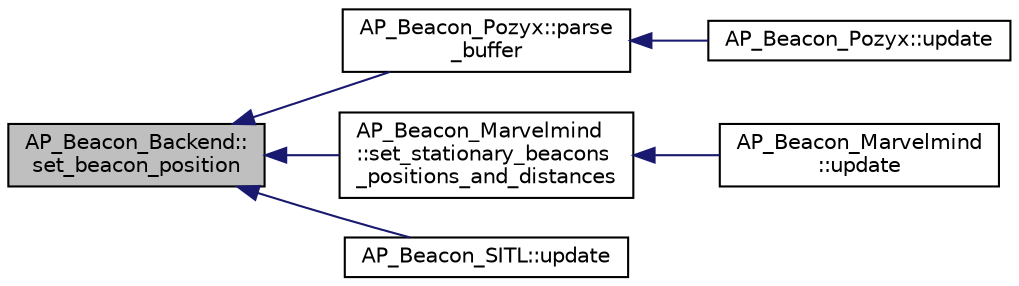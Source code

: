 digraph "AP_Beacon_Backend::set_beacon_position"
{
 // INTERACTIVE_SVG=YES
  edge [fontname="Helvetica",fontsize="10",labelfontname="Helvetica",labelfontsize="10"];
  node [fontname="Helvetica",fontsize="10",shape=record];
  rankdir="LR";
  Node1 [label="AP_Beacon_Backend::\lset_beacon_position",height=0.2,width=0.4,color="black", fillcolor="grey75", style="filled", fontcolor="black"];
  Node1 -> Node2 [dir="back",color="midnightblue",fontsize="10",style="solid",fontname="Helvetica"];
  Node2 [label="AP_Beacon_Pozyx::parse\l_buffer",height=0.2,width=0.4,color="black", fillcolor="white", style="filled",URL="$classAP__Beacon__Pozyx.html#aaca9b9889a48ea1b5ec1b2fef27edc36"];
  Node2 -> Node3 [dir="back",color="midnightblue",fontsize="10",style="solid",fontname="Helvetica"];
  Node3 [label="AP_Beacon_Pozyx::update",height=0.2,width=0.4,color="black", fillcolor="white", style="filled",URL="$classAP__Beacon__Pozyx.html#a9b1676eb33f3f22a686cd312de1d9aa3"];
  Node1 -> Node4 [dir="back",color="midnightblue",fontsize="10",style="solid",fontname="Helvetica"];
  Node4 [label="AP_Beacon_Marvelmind\l::set_stationary_beacons\l_positions_and_distances",height=0.2,width=0.4,color="black", fillcolor="white", style="filled",URL="$classAP__Beacon__Marvelmind.html#a9a5eb0587b9e2728a674c9ea98bc3d80"];
  Node4 -> Node5 [dir="back",color="midnightblue",fontsize="10",style="solid",fontname="Helvetica"];
  Node5 [label="AP_Beacon_Marvelmind\l::update",height=0.2,width=0.4,color="black", fillcolor="white", style="filled",URL="$classAP__Beacon__Marvelmind.html#a81cc10e242ffdd504883044204dbcdcf"];
  Node1 -> Node6 [dir="back",color="midnightblue",fontsize="10",style="solid",fontname="Helvetica"];
  Node6 [label="AP_Beacon_SITL::update",height=0.2,width=0.4,color="black", fillcolor="white", style="filled",URL="$classAP__Beacon__SITL.html#a3dd010c532343e10c4718060d95c0c08"];
}
